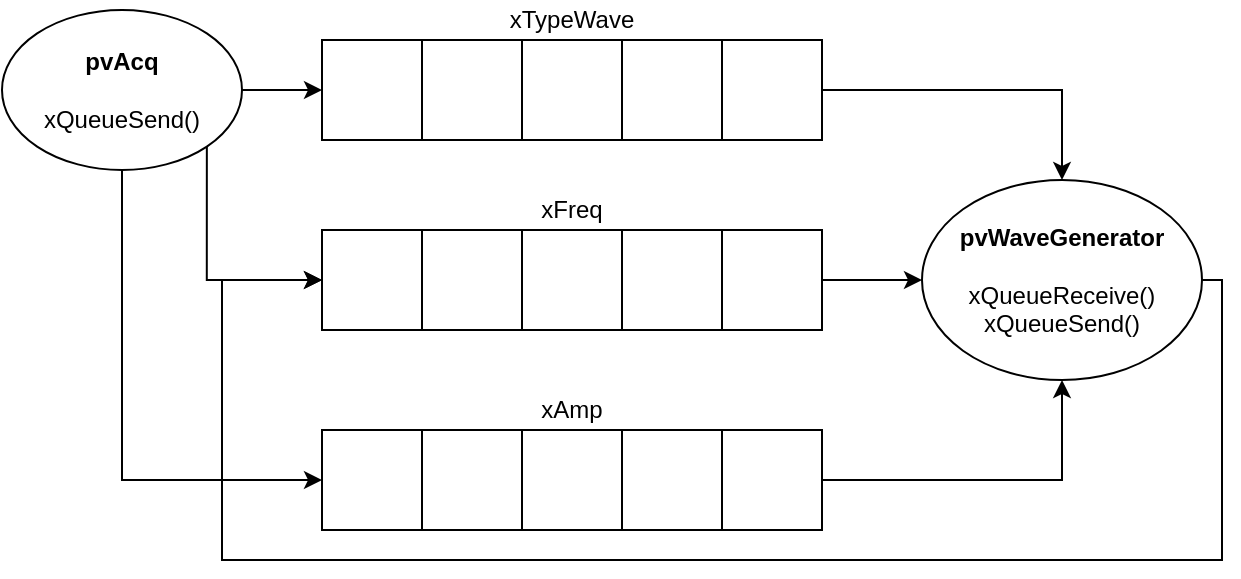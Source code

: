 <mxfile version="14.8.1" type="github">
  <diagram id="UsZCnBEWiEGY80Fgw-x5" name="Page-1">
    <mxGraphModel dx="813" dy="431" grid="1" gridSize="10" guides="1" tooltips="1" connect="1" arrows="1" fold="1" page="1" pageScale="1" pageWidth="827" pageHeight="1169" math="0" shadow="0">
      <root>
        <mxCell id="0" />
        <mxCell id="1" parent="0" />
        <mxCell id="oJMDpUVaAbg9bKdj6OZj-4" style="edgeStyle=orthogonalEdgeStyle;rounded=0;orthogonalLoop=1;jettySize=auto;html=1;exitX=1;exitY=0.5;exitDx=0;exitDy=0;entryX=0;entryY=0.5;entryDx=0;entryDy=0;" edge="1" parent="1" source="Ts2vXNqivZjmSGekabNE-14" target="Ts2vXNqivZjmSGekabNE-17">
          <mxGeometry relative="1" as="geometry">
            <mxPoint x="740" y="180" as="sourcePoint" />
            <mxPoint x="140" y="180" as="targetPoint" />
            <Array as="points">
              <mxPoint x="650" y="180" />
              <mxPoint x="650" y="320" />
              <mxPoint x="150" y="320" />
              <mxPoint x="150" y="180" />
            </Array>
          </mxGeometry>
        </mxCell>
        <mxCell id="Ts2vXNqivZjmSGekabNE-10" style="edgeStyle=orthogonalEdgeStyle;rounded=0;orthogonalLoop=1;jettySize=auto;html=1;exitX=1;exitY=0.5;exitDx=0;exitDy=0;entryX=0;entryY=0.5;entryDx=0;entryDy=0;" parent="1" source="Ts2vXNqivZjmSGekabNE-1" target="Ts2vXNqivZjmSGekabNE-5" edge="1">
          <mxGeometry relative="1" as="geometry" />
        </mxCell>
        <mxCell id="Ts2vXNqivZjmSGekabNE-33" style="edgeStyle=orthogonalEdgeStyle;rounded=0;orthogonalLoop=1;jettySize=auto;html=1;exitX=1;exitY=1;exitDx=0;exitDy=0;entryX=0;entryY=0.5;entryDx=0;entryDy=0;" parent="1" source="Ts2vXNqivZjmSGekabNE-1" target="Ts2vXNqivZjmSGekabNE-17" edge="1">
          <mxGeometry relative="1" as="geometry">
            <Array as="points">
              <mxPoint x="142" y="180" />
            </Array>
          </mxGeometry>
        </mxCell>
        <mxCell id="Ts2vXNqivZjmSGekabNE-34" style="edgeStyle=orthogonalEdgeStyle;rounded=0;orthogonalLoop=1;jettySize=auto;html=1;exitX=0.5;exitY=1;exitDx=0;exitDy=0;entryX=0;entryY=0.5;entryDx=0;entryDy=0;" parent="1" source="Ts2vXNqivZjmSGekabNE-1" target="Ts2vXNqivZjmSGekabNE-26" edge="1">
          <mxGeometry relative="1" as="geometry" />
        </mxCell>
        <mxCell id="Ts2vXNqivZjmSGekabNE-1" value="&lt;b&gt;pvAcq&lt;/b&gt;&lt;br&gt;&lt;br&gt;xQueueSend()" style="ellipse;whiteSpace=wrap;html=1;" parent="1" vertex="1">
          <mxGeometry x="40" y="45" width="120" height="80" as="geometry" />
        </mxCell>
        <mxCell id="Ts2vXNqivZjmSGekabNE-3" value="" style="whiteSpace=wrap;html=1;aspect=fixed;" parent="1" vertex="1">
          <mxGeometry x="300" y="60" width="50" height="50" as="geometry" />
        </mxCell>
        <mxCell id="Ts2vXNqivZjmSGekabNE-4" value="" style="whiteSpace=wrap;html=1;aspect=fixed;" parent="1" vertex="1">
          <mxGeometry x="250" y="60" width="50" height="50" as="geometry" />
        </mxCell>
        <mxCell id="Ts2vXNqivZjmSGekabNE-5" value="" style="whiteSpace=wrap;html=1;aspect=fixed;" parent="1" vertex="1">
          <mxGeometry x="200" y="60" width="50" height="50" as="geometry" />
        </mxCell>
        <mxCell id="Ts2vXNqivZjmSGekabNE-36" style="edgeStyle=orthogonalEdgeStyle;rounded=0;orthogonalLoop=1;jettySize=auto;html=1;exitX=1;exitY=0.5;exitDx=0;exitDy=0;entryX=0.5;entryY=0;entryDx=0;entryDy=0;" parent="1" source="Ts2vXNqivZjmSGekabNE-7" target="Ts2vXNqivZjmSGekabNE-14" edge="1">
          <mxGeometry relative="1" as="geometry" />
        </mxCell>
        <mxCell id="Ts2vXNqivZjmSGekabNE-7" value="" style="whiteSpace=wrap;html=1;aspect=fixed;" parent="1" vertex="1">
          <mxGeometry x="400" y="60" width="50" height="50" as="geometry" />
        </mxCell>
        <mxCell id="Ts2vXNqivZjmSGekabNE-8" value="" style="whiteSpace=wrap;html=1;aspect=fixed;" parent="1" vertex="1">
          <mxGeometry x="350" y="60" width="50" height="50" as="geometry" />
        </mxCell>
        <mxCell id="Ts2vXNqivZjmSGekabNE-15" value="" style="whiteSpace=wrap;html=1;aspect=fixed;" parent="1" vertex="1">
          <mxGeometry x="300" y="155" width="50" height="50" as="geometry" />
        </mxCell>
        <mxCell id="Ts2vXNqivZjmSGekabNE-16" value="" style="whiteSpace=wrap;html=1;aspect=fixed;" parent="1" vertex="1">
          <mxGeometry x="250" y="155" width="50" height="50" as="geometry" />
        </mxCell>
        <mxCell id="Ts2vXNqivZjmSGekabNE-17" value="" style="whiteSpace=wrap;html=1;aspect=fixed;" parent="1" vertex="1">
          <mxGeometry x="200" y="155" width="50" height="50" as="geometry" />
        </mxCell>
        <mxCell id="Ts2vXNqivZjmSGekabNE-14" value="&lt;div&gt;&lt;b&gt;pvWaveGenerator&lt;/b&gt;&lt;/div&gt;&lt;br&gt;&lt;div&gt;xQueueReceive()&lt;/div&gt;&lt;div&gt;xQueueSend()&lt;/div&gt;" style="ellipse;whiteSpace=wrap;html=1;" parent="1" vertex="1">
          <mxGeometry x="500" y="130" width="140" height="100" as="geometry" />
        </mxCell>
        <mxCell id="Ts2vXNqivZjmSGekabNE-18" style="edgeStyle=orthogonalEdgeStyle;rounded=0;orthogonalLoop=1;jettySize=auto;html=1;exitX=1;exitY=0.5;exitDx=0;exitDy=0;entryX=0;entryY=0.5;entryDx=0;entryDy=0;" parent="1" source="Ts2vXNqivZjmSGekabNE-19" target="Ts2vXNqivZjmSGekabNE-14" edge="1">
          <mxGeometry relative="1" as="geometry" />
        </mxCell>
        <mxCell id="Ts2vXNqivZjmSGekabNE-19" value="" style="whiteSpace=wrap;html=1;aspect=fixed;" parent="1" vertex="1">
          <mxGeometry x="400" y="155" width="50" height="50" as="geometry" />
        </mxCell>
        <mxCell id="Ts2vXNqivZjmSGekabNE-20" value="" style="whiteSpace=wrap;html=1;aspect=fixed;" parent="1" vertex="1">
          <mxGeometry x="350" y="155" width="50" height="50" as="geometry" />
        </mxCell>
        <mxCell id="Ts2vXNqivZjmSGekabNE-24" value="" style="whiteSpace=wrap;html=1;aspect=fixed;" parent="1" vertex="1">
          <mxGeometry x="300" y="255" width="50" height="50" as="geometry" />
        </mxCell>
        <mxCell id="Ts2vXNqivZjmSGekabNE-25" value="" style="whiteSpace=wrap;html=1;aspect=fixed;" parent="1" vertex="1">
          <mxGeometry x="250" y="255" width="50" height="50" as="geometry" />
        </mxCell>
        <mxCell id="Ts2vXNqivZjmSGekabNE-26" value="" style="whiteSpace=wrap;html=1;aspect=fixed;" parent="1" vertex="1">
          <mxGeometry x="200" y="255" width="50" height="50" as="geometry" />
        </mxCell>
        <mxCell id="Ts2vXNqivZjmSGekabNE-35" style="edgeStyle=orthogonalEdgeStyle;rounded=0;orthogonalLoop=1;jettySize=auto;html=1;exitX=1;exitY=0.5;exitDx=0;exitDy=0;entryX=0.5;entryY=1;entryDx=0;entryDy=0;" parent="1" source="Ts2vXNqivZjmSGekabNE-28" target="Ts2vXNqivZjmSGekabNE-14" edge="1">
          <mxGeometry relative="1" as="geometry" />
        </mxCell>
        <mxCell id="Ts2vXNqivZjmSGekabNE-28" value="" style="whiteSpace=wrap;html=1;aspect=fixed;" parent="1" vertex="1">
          <mxGeometry x="400" y="255" width="50" height="50" as="geometry" />
        </mxCell>
        <mxCell id="Ts2vXNqivZjmSGekabNE-29" value="" style="whiteSpace=wrap;html=1;aspect=fixed;" parent="1" vertex="1">
          <mxGeometry x="350" y="255" width="50" height="50" as="geometry" />
        </mxCell>
        <mxCell id="Ts2vXNqivZjmSGekabNE-30" value="xTypeWave" style="text;html=1;strokeColor=none;fillColor=none;align=center;verticalAlign=middle;whiteSpace=wrap;rounded=0;" parent="1" vertex="1">
          <mxGeometry x="280" y="40" width="90" height="20" as="geometry" />
        </mxCell>
        <mxCell id="Ts2vXNqivZjmSGekabNE-31" value="xFreq" style="text;html=1;strokeColor=none;fillColor=none;align=center;verticalAlign=middle;whiteSpace=wrap;rounded=0;" parent="1" vertex="1">
          <mxGeometry x="280" y="135" width="90" height="20" as="geometry" />
        </mxCell>
        <mxCell id="Ts2vXNqivZjmSGekabNE-32" value="xAmp" style="text;html=1;strokeColor=none;fillColor=none;align=center;verticalAlign=middle;whiteSpace=wrap;rounded=0;" parent="1" vertex="1">
          <mxGeometry x="280" y="235" width="90" height="20" as="geometry" />
        </mxCell>
      </root>
    </mxGraphModel>
  </diagram>
</mxfile>
